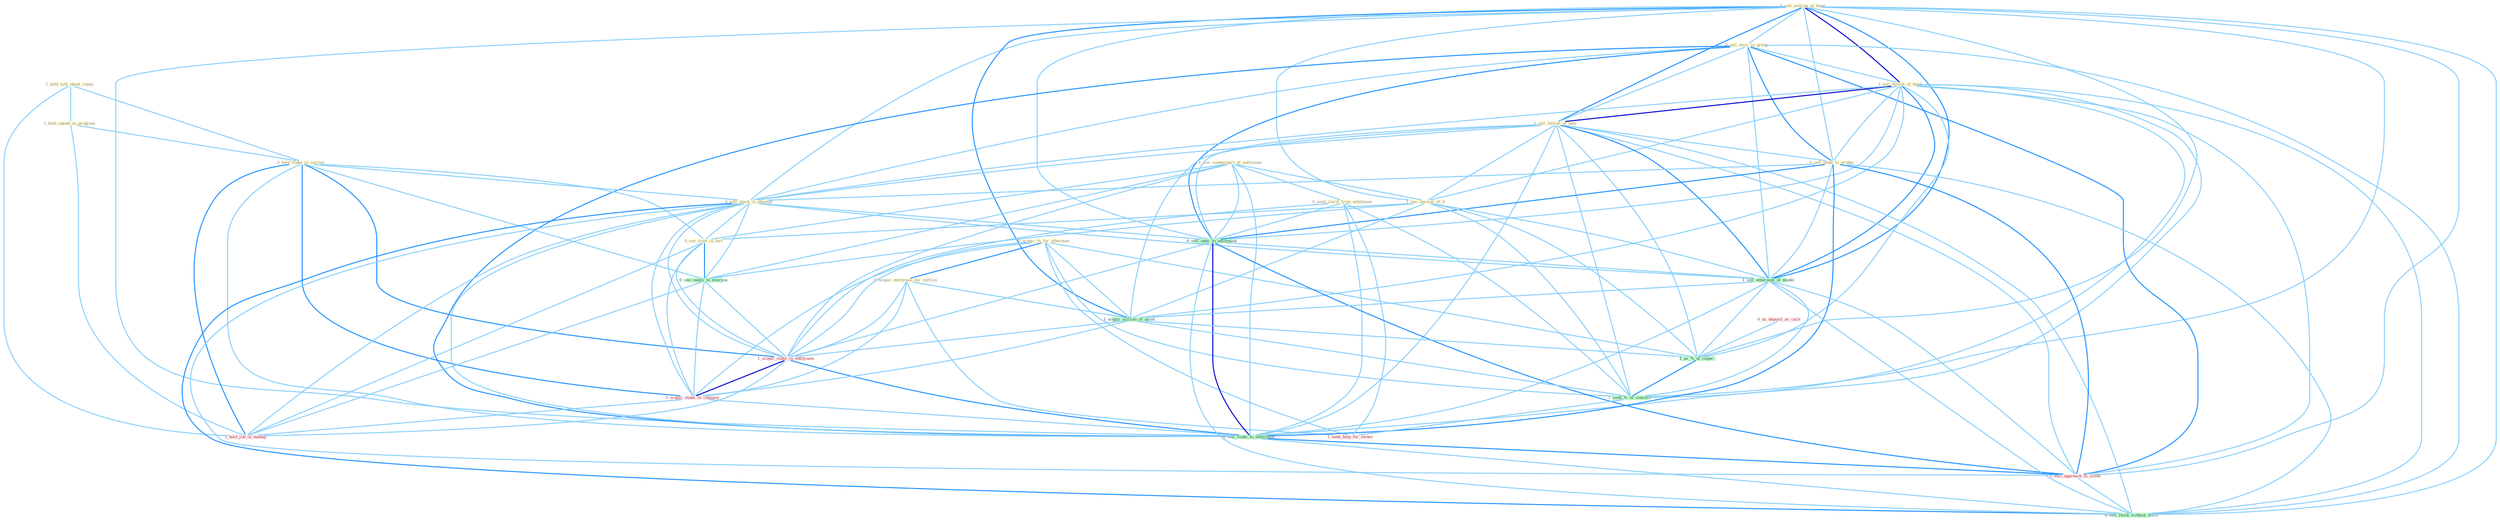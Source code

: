 Graph G{ 
    node
    [shape=polygon,style=filled,width=.5,height=.06,color="#BDFCC9",fixedsize=true,fontsize=4,
    fontcolor="#2f4f4f"];
    {node
    [color="#ffffe0", fontcolor="#8b7d6b"] "1_hold_talk_about_repay " "1_sell_million_of_bond " "0_sell_divis_to_group " "1_see_counterpart_at_entitynam " "1_hold_spend_on_program " "1_sell_billion_of_bond " "0_acquir_%_for_othernum " "1_sell_billion_of_note " "0_acquir_entitynam_for_million " "0_sell_plant_to_produc " "0_hold_stake_in_carrier " "1_see_unravel_of_it " "0_sell_stock_in_attempt " "0_see_ironi_in_fact " "0_seek_clarif_from_entitynam "}
{node [color="#fff0f5", fontcolor="#b22222"] "0_us_deposit_as_cach " "1_acquir_stake_in_entitynam " "1_acquir_stake_in_compani " "1_sell_approach_to_client " "1_hold_job_in_manag " "1_seek_help_for_owner "}
edge [color="#B0E2FF"];

	"1_hold_talk_about_repay " -- "1_hold_spend_on_program " [w="1", color="#87cefa" ];
	"1_hold_talk_about_repay " -- "0_hold_stake_in_carrier " [w="1", color="#87cefa" ];
	"1_hold_talk_about_repay " -- "1_hold_job_in_manag " [w="1", color="#87cefa" ];
	"1_sell_million_of_bond " -- "0_sell_divis_to_group " [w="1", color="#87cefa" ];
	"1_sell_million_of_bond " -- "1_sell_billion_of_bond " [w="3", color="#0000cd" , len=0.6];
	"1_sell_million_of_bond " -- "1_sell_billion_of_note " [w="2", color="#1e90ff" , len=0.8];
	"1_sell_million_of_bond " -- "0_sell_plant_to_produc " [w="1", color="#87cefa" ];
	"1_sell_million_of_bond " -- "1_see_unravel_of_it " [w="1", color="#87cefa" ];
	"1_sell_million_of_bond " -- "0_sell_stock_in_attempt " [w="1", color="#87cefa" ];
	"1_sell_million_of_bond " -- "0_sell_oper_to_entitynam " [w="1", color="#87cefa" ];
	"1_sell_million_of_bond " -- "1_sell_othernum_of_model " [w="2", color="#1e90ff" , len=0.8];
	"1_sell_million_of_bond " -- "1_acquir_million_of_asset " [w="2", color="#1e90ff" , len=0.8];
	"1_sell_million_of_bond " -- "0_sell_stake_to_entitynam " [w="1", color="#87cefa" ];
	"1_sell_million_of_bond " -- "1_us_%_of_capac " [w="1", color="#87cefa" ];
	"1_sell_million_of_bond " -- "1_sell_approach_to_client " [w="1", color="#87cefa" ];
	"1_sell_million_of_bond " -- "0_sell_stock_without_hitch " [w="1", color="#87cefa" ];
	"1_sell_million_of_bond " -- "1_seek_%_of_concern " [w="1", color="#87cefa" ];
	"0_sell_divis_to_group " -- "1_sell_billion_of_bond " [w="1", color="#87cefa" ];
	"0_sell_divis_to_group " -- "1_sell_billion_of_note " [w="1", color="#87cefa" ];
	"0_sell_divis_to_group " -- "0_sell_plant_to_produc " [w="2", color="#1e90ff" , len=0.8];
	"0_sell_divis_to_group " -- "0_sell_stock_in_attempt " [w="1", color="#87cefa" ];
	"0_sell_divis_to_group " -- "0_sell_oper_to_entitynam " [w="2", color="#1e90ff" , len=0.8];
	"0_sell_divis_to_group " -- "1_sell_othernum_of_model " [w="1", color="#87cefa" ];
	"0_sell_divis_to_group " -- "0_sell_stake_to_entitynam " [w="2", color="#1e90ff" , len=0.8];
	"0_sell_divis_to_group " -- "1_sell_approach_to_client " [w="2", color="#1e90ff" , len=0.8];
	"0_sell_divis_to_group " -- "0_sell_stock_without_hitch " [w="1", color="#87cefa" ];
	"1_see_counterpart_at_entitynam " -- "1_see_unravel_of_it " [w="1", color="#87cefa" ];
	"1_see_counterpart_at_entitynam " -- "0_see_ironi_in_fact " [w="1", color="#87cefa" ];
	"1_see_counterpart_at_entitynam " -- "0_seek_clarif_from_entitynam " [w="1", color="#87cefa" ];
	"1_see_counterpart_at_entitynam " -- "0_sell_oper_to_entitynam " [w="1", color="#87cefa" ];
	"1_see_counterpart_at_entitynam " -- "0_see_vaniti_in_everyon " [w="1", color="#87cefa" ];
	"1_see_counterpart_at_entitynam " -- "1_acquir_stake_in_entitynam " [w="1", color="#87cefa" ];
	"1_see_counterpart_at_entitynam " -- "0_sell_stake_to_entitynam " [w="1", color="#87cefa" ];
	"1_hold_spend_on_program " -- "0_hold_stake_in_carrier " [w="1", color="#87cefa" ];
	"1_hold_spend_on_program " -- "1_hold_job_in_manag " [w="1", color="#87cefa" ];
	"1_sell_billion_of_bond " -- "1_sell_billion_of_note " [w="3", color="#0000cd" , len=0.6];
	"1_sell_billion_of_bond " -- "0_sell_plant_to_produc " [w="1", color="#87cefa" ];
	"1_sell_billion_of_bond " -- "1_see_unravel_of_it " [w="1", color="#87cefa" ];
	"1_sell_billion_of_bond " -- "0_sell_stock_in_attempt " [w="1", color="#87cefa" ];
	"1_sell_billion_of_bond " -- "0_sell_oper_to_entitynam " [w="1", color="#87cefa" ];
	"1_sell_billion_of_bond " -- "1_sell_othernum_of_model " [w="2", color="#1e90ff" , len=0.8];
	"1_sell_billion_of_bond " -- "1_acquir_million_of_asset " [w="1", color="#87cefa" ];
	"1_sell_billion_of_bond " -- "0_sell_stake_to_entitynam " [w="1", color="#87cefa" ];
	"1_sell_billion_of_bond " -- "1_us_%_of_capac " [w="1", color="#87cefa" ];
	"1_sell_billion_of_bond " -- "1_sell_approach_to_client " [w="1", color="#87cefa" ];
	"1_sell_billion_of_bond " -- "0_sell_stock_without_hitch " [w="1", color="#87cefa" ];
	"1_sell_billion_of_bond " -- "1_seek_%_of_concern " [w="1", color="#87cefa" ];
	"0_acquir_%_for_othernum " -- "0_acquir_entitynam_for_million " [w="2", color="#1e90ff" , len=0.8];
	"0_acquir_%_for_othernum " -- "1_acquir_million_of_asset " [w="1", color="#87cefa" ];
	"0_acquir_%_for_othernum " -- "1_acquir_stake_in_entitynam " [w="1", color="#87cefa" ];
	"0_acquir_%_for_othernum " -- "1_acquir_stake_in_compani " [w="1", color="#87cefa" ];
	"0_acquir_%_for_othernum " -- "1_us_%_of_capac " [w="1", color="#87cefa" ];
	"0_acquir_%_for_othernum " -- "1_seek_%_of_concern " [w="1", color="#87cefa" ];
	"0_acquir_%_for_othernum " -- "1_seek_help_for_owner " [w="1", color="#87cefa" ];
	"1_sell_billion_of_note " -- "0_sell_plant_to_produc " [w="1", color="#87cefa" ];
	"1_sell_billion_of_note " -- "1_see_unravel_of_it " [w="1", color="#87cefa" ];
	"1_sell_billion_of_note " -- "0_sell_stock_in_attempt " [w="1", color="#87cefa" ];
	"1_sell_billion_of_note " -- "0_sell_oper_to_entitynam " [w="1", color="#87cefa" ];
	"1_sell_billion_of_note " -- "1_sell_othernum_of_model " [w="2", color="#1e90ff" , len=0.8];
	"1_sell_billion_of_note " -- "1_acquir_million_of_asset " [w="1", color="#87cefa" ];
	"1_sell_billion_of_note " -- "0_sell_stake_to_entitynam " [w="1", color="#87cefa" ];
	"1_sell_billion_of_note " -- "1_us_%_of_capac " [w="1", color="#87cefa" ];
	"1_sell_billion_of_note " -- "1_sell_approach_to_client " [w="1", color="#87cefa" ];
	"1_sell_billion_of_note " -- "0_sell_stock_without_hitch " [w="1", color="#87cefa" ];
	"1_sell_billion_of_note " -- "1_seek_%_of_concern " [w="1", color="#87cefa" ];
	"0_acquir_entitynam_for_million " -- "1_acquir_million_of_asset " [w="1", color="#87cefa" ];
	"0_acquir_entitynam_for_million " -- "1_acquir_stake_in_entitynam " [w="1", color="#87cefa" ];
	"0_acquir_entitynam_for_million " -- "1_acquir_stake_in_compani " [w="1", color="#87cefa" ];
	"0_acquir_entitynam_for_million " -- "1_seek_help_for_owner " [w="1", color="#87cefa" ];
	"0_sell_plant_to_produc " -- "0_sell_stock_in_attempt " [w="1", color="#87cefa" ];
	"0_sell_plant_to_produc " -- "0_sell_oper_to_entitynam " [w="2", color="#1e90ff" , len=0.8];
	"0_sell_plant_to_produc " -- "1_sell_othernum_of_model " [w="1", color="#87cefa" ];
	"0_sell_plant_to_produc " -- "0_sell_stake_to_entitynam " [w="2", color="#1e90ff" , len=0.8];
	"0_sell_plant_to_produc " -- "1_sell_approach_to_client " [w="2", color="#1e90ff" , len=0.8];
	"0_sell_plant_to_produc " -- "0_sell_stock_without_hitch " [w="1", color="#87cefa" ];
	"0_hold_stake_in_carrier " -- "0_sell_stock_in_attempt " [w="1", color="#87cefa" ];
	"0_hold_stake_in_carrier " -- "0_see_ironi_in_fact " [w="1", color="#87cefa" ];
	"0_hold_stake_in_carrier " -- "0_see_vaniti_in_everyon " [w="1", color="#87cefa" ];
	"0_hold_stake_in_carrier " -- "1_acquir_stake_in_entitynam " [w="2", color="#1e90ff" , len=0.8];
	"0_hold_stake_in_carrier " -- "1_acquir_stake_in_compani " [w="2", color="#1e90ff" , len=0.8];
	"0_hold_stake_in_carrier " -- "0_sell_stake_to_entitynam " [w="1", color="#87cefa" ];
	"0_hold_stake_in_carrier " -- "1_hold_job_in_manag " [w="2", color="#1e90ff" , len=0.8];
	"1_see_unravel_of_it " -- "0_see_ironi_in_fact " [w="1", color="#87cefa" ];
	"1_see_unravel_of_it " -- "1_sell_othernum_of_model " [w="1", color="#87cefa" ];
	"1_see_unravel_of_it " -- "0_see_vaniti_in_everyon " [w="1", color="#87cefa" ];
	"1_see_unravel_of_it " -- "1_acquir_million_of_asset " [w="1", color="#87cefa" ];
	"1_see_unravel_of_it " -- "1_us_%_of_capac " [w="1", color="#87cefa" ];
	"1_see_unravel_of_it " -- "1_seek_%_of_concern " [w="1", color="#87cefa" ];
	"0_sell_stock_in_attempt " -- "0_see_ironi_in_fact " [w="1", color="#87cefa" ];
	"0_sell_stock_in_attempt " -- "0_sell_oper_to_entitynam " [w="1", color="#87cefa" ];
	"0_sell_stock_in_attempt " -- "1_sell_othernum_of_model " [w="1", color="#87cefa" ];
	"0_sell_stock_in_attempt " -- "0_see_vaniti_in_everyon " [w="1", color="#87cefa" ];
	"0_sell_stock_in_attempt " -- "1_acquir_stake_in_entitynam " [w="1", color="#87cefa" ];
	"0_sell_stock_in_attempt " -- "1_acquir_stake_in_compani " [w="1", color="#87cefa" ];
	"0_sell_stock_in_attempt " -- "0_sell_stake_to_entitynam " [w="1", color="#87cefa" ];
	"0_sell_stock_in_attempt " -- "1_sell_approach_to_client " [w="1", color="#87cefa" ];
	"0_sell_stock_in_attempt " -- "1_hold_job_in_manag " [w="1", color="#87cefa" ];
	"0_sell_stock_in_attempt " -- "0_sell_stock_without_hitch " [w="2", color="#1e90ff" , len=0.8];
	"0_see_ironi_in_fact " -- "0_see_vaniti_in_everyon " [w="2", color="#1e90ff" , len=0.8];
	"0_see_ironi_in_fact " -- "1_acquir_stake_in_entitynam " [w="1", color="#87cefa" ];
	"0_see_ironi_in_fact " -- "1_acquir_stake_in_compani " [w="1", color="#87cefa" ];
	"0_see_ironi_in_fact " -- "1_hold_job_in_manag " [w="1", color="#87cefa" ];
	"0_seek_clarif_from_entitynam " -- "0_sell_oper_to_entitynam " [w="1", color="#87cefa" ];
	"0_seek_clarif_from_entitynam " -- "1_acquir_stake_in_entitynam " [w="1", color="#87cefa" ];
	"0_seek_clarif_from_entitynam " -- "0_sell_stake_to_entitynam " [w="1", color="#87cefa" ];
	"0_seek_clarif_from_entitynam " -- "1_seek_%_of_concern " [w="1", color="#87cefa" ];
	"0_seek_clarif_from_entitynam " -- "1_seek_help_for_owner " [w="1", color="#87cefa" ];
	"0_sell_oper_to_entitynam " -- "1_sell_othernum_of_model " [w="1", color="#87cefa" ];
	"0_sell_oper_to_entitynam " -- "1_acquir_stake_in_entitynam " [w="1", color="#87cefa" ];
	"0_sell_oper_to_entitynam " -- "0_sell_stake_to_entitynam " [w="3", color="#0000cd" , len=0.6];
	"0_sell_oper_to_entitynam " -- "1_sell_approach_to_client " [w="2", color="#1e90ff" , len=0.8];
	"0_sell_oper_to_entitynam " -- "0_sell_stock_without_hitch " [w="1", color="#87cefa" ];
	"1_sell_othernum_of_model " -- "1_acquir_million_of_asset " [w="1", color="#87cefa" ];
	"1_sell_othernum_of_model " -- "0_sell_stake_to_entitynam " [w="1", color="#87cefa" ];
	"1_sell_othernum_of_model " -- "1_us_%_of_capac " [w="1", color="#87cefa" ];
	"1_sell_othernum_of_model " -- "1_sell_approach_to_client " [w="1", color="#87cefa" ];
	"1_sell_othernum_of_model " -- "0_sell_stock_without_hitch " [w="1", color="#87cefa" ];
	"1_sell_othernum_of_model " -- "1_seek_%_of_concern " [w="1", color="#87cefa" ];
	"0_see_vaniti_in_everyon " -- "1_acquir_stake_in_entitynam " [w="1", color="#87cefa" ];
	"0_see_vaniti_in_everyon " -- "1_acquir_stake_in_compani " [w="1", color="#87cefa" ];
	"0_see_vaniti_in_everyon " -- "1_hold_job_in_manag " [w="1", color="#87cefa" ];
	"1_acquir_million_of_asset " -- "1_acquir_stake_in_entitynam " [w="1", color="#87cefa" ];
	"1_acquir_million_of_asset " -- "1_acquir_stake_in_compani " [w="1", color="#87cefa" ];
	"1_acquir_million_of_asset " -- "1_us_%_of_capac " [w="1", color="#87cefa" ];
	"1_acquir_million_of_asset " -- "1_seek_%_of_concern " [w="1", color="#87cefa" ];
	"0_us_deposit_as_cach " -- "1_us_%_of_capac " [w="1", color="#87cefa" ];
	"1_acquir_stake_in_entitynam " -- "1_acquir_stake_in_compani " [w="3", color="#0000cd" , len=0.6];
	"1_acquir_stake_in_entitynam " -- "0_sell_stake_to_entitynam " [w="2", color="#1e90ff" , len=0.8];
	"1_acquir_stake_in_entitynam " -- "1_hold_job_in_manag " [w="1", color="#87cefa" ];
	"1_acquir_stake_in_compani " -- "0_sell_stake_to_entitynam " [w="1", color="#87cefa" ];
	"1_acquir_stake_in_compani " -- "1_hold_job_in_manag " [w="1", color="#87cefa" ];
	"0_sell_stake_to_entitynam " -- "1_sell_approach_to_client " [w="2", color="#1e90ff" , len=0.8];
	"0_sell_stake_to_entitynam " -- "0_sell_stock_without_hitch " [w="1", color="#87cefa" ];
	"1_us_%_of_capac " -- "1_seek_%_of_concern " [w="2", color="#1e90ff" , len=0.8];
	"1_sell_approach_to_client " -- "0_sell_stock_without_hitch " [w="1", color="#87cefa" ];
	"1_seek_%_of_concern " -- "1_seek_help_for_owner " [w="1", color="#87cefa" ];
}